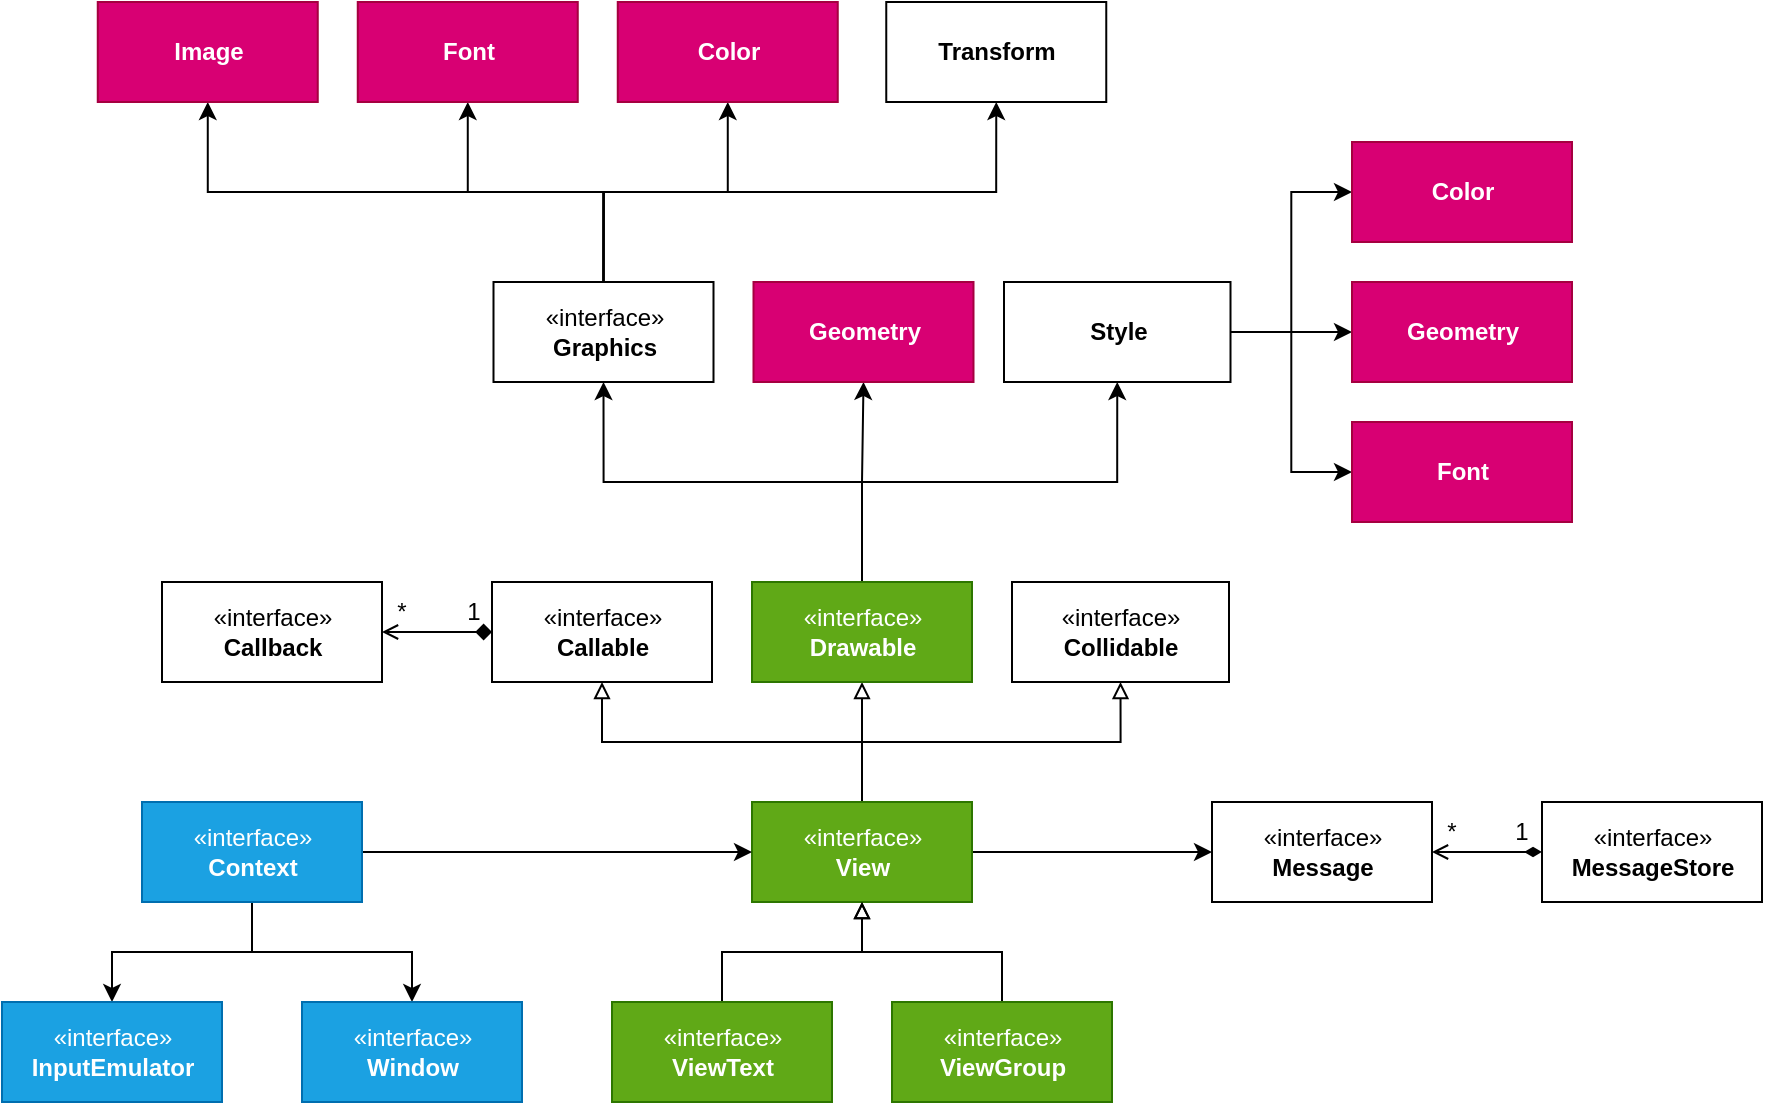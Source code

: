 <mxfile version="20.5.3" type="embed"><diagram id="23iRSUPoRavnBvh4doch" name="Page-1"><mxGraphModel dx="2307" dy="1335" grid="0" gridSize="10" guides="1" tooltips="1" connect="1" arrows="1" fold="1" page="1" pageScale="1" pageWidth="827" pageHeight="1169" math="0" shadow="0"><root><mxCell id="0"/><mxCell id="1" parent="0"/><mxCell id="12" style="edgeStyle=orthogonalEdgeStyle;rounded=0;orthogonalLoop=1;jettySize=auto;html=1;exitX=0.5;exitY=0;exitDx=0;exitDy=0;entryX=0.5;entryY=1;entryDx=0;entryDy=0;endArrow=block;endFill=0;" parent="1" source="2" target="9" edge="1"><mxGeometry relative="1" as="geometry"/></mxCell><mxCell id="16" style="edgeStyle=orthogonalEdgeStyle;rounded=0;orthogonalLoop=1;jettySize=auto;html=1;exitX=1;exitY=0.5;exitDx=0;exitDy=0;entryX=0;entryY=0.5;entryDx=0;entryDy=0;endArrow=classic;endFill=1;" parent="1" source="2" target="15" edge="1"><mxGeometry relative="1" as="geometry"/></mxCell><mxCell id="26" style="edgeStyle=orthogonalEdgeStyle;rounded=0;orthogonalLoop=1;jettySize=auto;html=1;exitX=0.5;exitY=0;exitDx=0;exitDy=0;entryX=0.5;entryY=1;entryDx=0;entryDy=0;startArrow=none;startFill=0;endArrow=block;endFill=0;" parent="1" source="2" target="10" edge="1"><mxGeometry relative="1" as="geometry"/></mxCell><mxCell id="27" style="edgeStyle=orthogonalEdgeStyle;rounded=0;orthogonalLoop=1;jettySize=auto;html=1;exitX=0.5;exitY=0;exitDx=0;exitDy=0;entryX=0.5;entryY=1;entryDx=0;entryDy=0;startArrow=none;startFill=0;endArrow=block;endFill=0;" parent="1" source="2" target="11" edge="1"><mxGeometry relative="1" as="geometry"/></mxCell><mxCell id="2" value="«interface»&lt;br&gt;&lt;b&gt;View&lt;br&gt;&lt;/b&gt;" style="html=1;fillColor=#60a917;fontColor=#ffffff;strokeColor=#2D7600;" parent="1" vertex="1"><mxGeometry x="-35" y="710" width="110" height="50" as="geometry"/></mxCell><mxCell id="5" style="edgeStyle=orthogonalEdgeStyle;rounded=0;orthogonalLoop=1;jettySize=auto;html=1;exitX=0.5;exitY=0;exitDx=0;exitDy=0;entryX=0.5;entryY=1;entryDx=0;entryDy=0;endArrow=block;endFill=0;" parent="1" source="3" target="2" edge="1"><mxGeometry relative="1" as="geometry"/></mxCell><mxCell id="3" value="«interface»&lt;br&gt;&lt;b&gt;ViewText&lt;br&gt;&lt;/b&gt;" style="html=1;fillColor=#60a917;fontColor=#ffffff;strokeColor=#2D7600;" parent="1" vertex="1"><mxGeometry x="-105" y="810" width="110" height="50" as="geometry"/></mxCell><mxCell id="8" style="edgeStyle=orthogonalEdgeStyle;rounded=0;orthogonalLoop=1;jettySize=auto;html=1;exitX=0.5;exitY=0;exitDx=0;exitDy=0;entryX=0.5;entryY=1;entryDx=0;entryDy=0;endArrow=block;endFill=0;" parent="1" source="4" target="2" edge="1"><mxGeometry relative="1" as="geometry"/></mxCell><mxCell id="4" value="«interface»&lt;br&gt;&lt;b&gt;ViewGroup&lt;br&gt;&lt;/b&gt;" style="html=1;fillColor=#60a917;fontColor=#ffffff;strokeColor=#2D7600;" parent="1" vertex="1"><mxGeometry x="35" y="810" width="110" height="50" as="geometry"/></mxCell><mxCell id="71" style="edgeStyle=orthogonalEdgeStyle;rounded=0;orthogonalLoop=1;jettySize=auto;html=1;exitX=0;exitY=0.5;exitDx=0;exitDy=0;entryX=1;entryY=0.5;entryDx=0;entryDy=0;startArrow=diamond;startFill=1;endArrow=open;endFill=0;" edge="1" parent="1" source="9" target="61"><mxGeometry relative="1" as="geometry"/></mxCell><mxCell id="9" value="«interface»&lt;br&gt;&lt;b&gt;Callable&lt;br&gt;&lt;/b&gt;" style="html=1;" parent="1" vertex="1"><mxGeometry x="-165" y="600" width="110" height="50" as="geometry"/></mxCell><mxCell id="39" style="edgeStyle=orthogonalEdgeStyle;rounded=0;orthogonalLoop=1;jettySize=auto;html=1;exitX=0.5;exitY=0;exitDx=0;exitDy=0;entryX=0.5;entryY=1;entryDx=0;entryDy=0;startArrow=none;startFill=0;endArrow=classic;endFill=1;" parent="1" source="10" target="38" edge="1"><mxGeometry relative="1" as="geometry"/></mxCell><mxCell id="41" style="edgeStyle=orthogonalEdgeStyle;rounded=0;orthogonalLoop=1;jettySize=auto;html=1;exitX=0.5;exitY=0;exitDx=0;exitDy=0;entryX=0.5;entryY=1;entryDx=0;entryDy=0;startArrow=none;startFill=0;endArrow=classic;endFill=1;" parent="1" source="10" target="40" edge="1"><mxGeometry relative="1" as="geometry"/></mxCell><mxCell id="43" style="edgeStyle=orthogonalEdgeStyle;rounded=0;orthogonalLoop=1;jettySize=auto;html=1;exitX=0.5;exitY=0;exitDx=0;exitDy=0;entryX=0.5;entryY=1;entryDx=0;entryDy=0;startArrow=none;startFill=0;endArrow=classic;endFill=1;" parent="1" source="10" target="42" edge="1"><mxGeometry relative="1" as="geometry"/></mxCell><mxCell id="10" value="«interface»&lt;br&gt;&lt;b&gt;Drawable&lt;br&gt;&lt;/b&gt;" style="html=1;fillColor=#60a917;fontColor=#ffffff;strokeColor=#2D7600;" parent="1" vertex="1"><mxGeometry x="-35" y="600" width="110" height="50" as="geometry"/></mxCell><mxCell id="11" value="«interface»&lt;br&gt;&lt;b&gt;Collidable&lt;br&gt;&lt;/b&gt;" style="html=1;" parent="1" vertex="1"><mxGeometry x="95" y="600" width="108.5" height="50" as="geometry"/></mxCell><mxCell id="15" value="«interface»&lt;br&gt;&lt;b&gt;Message&lt;br&gt;&lt;/b&gt;" style="html=1;" parent="1" vertex="1"><mxGeometry x="195" y="710" width="110" height="50" as="geometry"/></mxCell><mxCell id="18" style="edgeStyle=orthogonalEdgeStyle;rounded=0;orthogonalLoop=1;jettySize=auto;html=1;exitX=0;exitY=0.5;exitDx=0;exitDy=0;entryX=1;entryY=0.5;entryDx=0;entryDy=0;endArrow=open;endFill=0;startArrow=diamondThin;startFill=1;" parent="1" source="17" target="15" edge="1"><mxGeometry relative="1" as="geometry"/></mxCell><mxCell id="17" value="«interface»&lt;br&gt;&lt;b&gt;MessageStore&lt;br&gt;&lt;/b&gt;" style="html=1;" parent="1" vertex="1"><mxGeometry x="360" y="710" width="110" height="50" as="geometry"/></mxCell><mxCell id="21" value="1" style="text;html=1;strokeColor=none;fillColor=none;align=center;verticalAlign=middle;whiteSpace=wrap;rounded=0;" parent="1" vertex="1"><mxGeometry x="320" y="710" width="60" height="30" as="geometry"/></mxCell><mxCell id="23" value="*" style="text;html=1;strokeColor=none;fillColor=none;align=center;verticalAlign=middle;whiteSpace=wrap;rounded=0;" parent="1" vertex="1"><mxGeometry x="285" y="710" width="60" height="30" as="geometry"/></mxCell><mxCell id="35" style="edgeStyle=orthogonalEdgeStyle;rounded=0;orthogonalLoop=1;jettySize=auto;html=1;exitX=0.5;exitY=1;exitDx=0;exitDy=0;entryX=0.5;entryY=0;entryDx=0;entryDy=0;startArrow=none;startFill=0;endArrow=classic;endFill=1;" parent="1" source="28" target="33" edge="1"><mxGeometry relative="1" as="geometry"/></mxCell><mxCell id="36" style="edgeStyle=orthogonalEdgeStyle;rounded=0;orthogonalLoop=1;jettySize=auto;html=1;exitX=0.5;exitY=1;exitDx=0;exitDy=0;entryX=0.5;entryY=0;entryDx=0;entryDy=0;startArrow=none;startFill=0;endArrow=classic;endFill=1;" parent="1" source="28" target="30" edge="1"><mxGeometry relative="1" as="geometry"/></mxCell><mxCell id="37" style="edgeStyle=orthogonalEdgeStyle;rounded=0;orthogonalLoop=1;jettySize=auto;html=1;exitX=1;exitY=0.5;exitDx=0;exitDy=0;entryX=0;entryY=0.5;entryDx=0;entryDy=0;startArrow=none;startFill=0;endArrow=classic;endFill=1;" parent="1" source="28" target="2" edge="1"><mxGeometry relative="1" as="geometry"/></mxCell><mxCell id="28" value="«interface»&lt;br&gt;&lt;b&gt;Context&lt;br&gt;&lt;/b&gt;" style="html=1;fillColor=#1ba1e2;fontColor=#ffffff;strokeColor=#006EAF;" parent="1" vertex="1"><mxGeometry x="-340" y="710" width="110" height="50" as="geometry"/></mxCell><mxCell id="30" value="«interface»&lt;br&gt;&lt;b&gt;Window&lt;br&gt;&lt;/b&gt;" style="html=1;fillColor=#1ba1e2;fontColor=#ffffff;strokeColor=#006EAF;" parent="1" vertex="1"><mxGeometry x="-260" y="810" width="110" height="50" as="geometry"/></mxCell><mxCell id="33" value="«interface»&lt;br&gt;&lt;b&gt;InputEmulator&lt;br&gt;&lt;/b&gt;" style="html=1;fillColor=#1ba1e2;fontColor=#ffffff;strokeColor=#006EAF;" parent="1" vertex="1"><mxGeometry x="-410" y="810" width="110" height="50" as="geometry"/></mxCell><mxCell id="63" style="edgeStyle=orthogonalEdgeStyle;rounded=0;orthogonalLoop=1;jettySize=auto;html=1;exitX=0.5;exitY=0;exitDx=0;exitDy=0;entryX=0.5;entryY=1;entryDx=0;entryDy=0;startArrow=none;startFill=0;endArrow=classic;endFill=1;" parent="1" source="38" target="51" edge="1"><mxGeometry relative="1" as="geometry"/></mxCell><mxCell id="64" style="edgeStyle=orthogonalEdgeStyle;rounded=0;orthogonalLoop=1;jettySize=auto;html=1;exitX=0.5;exitY=0;exitDx=0;exitDy=0;entryX=0.5;entryY=1;entryDx=0;entryDy=0;startArrow=none;startFill=0;endArrow=classic;endFill=1;" parent="1" source="38" target="59" edge="1"><mxGeometry relative="1" as="geometry"/></mxCell><mxCell id="65" style="edgeStyle=orthogonalEdgeStyle;rounded=0;orthogonalLoop=1;jettySize=auto;html=1;exitX=0.5;exitY=0;exitDx=0;exitDy=0;entryX=0.5;entryY=1;entryDx=0;entryDy=0;startArrow=none;startFill=0;endArrow=classic;endFill=1;" parent="1" source="38" target="52" edge="1"><mxGeometry relative="1" as="geometry"/></mxCell><mxCell id="66" style="edgeStyle=orthogonalEdgeStyle;rounded=0;orthogonalLoop=1;jettySize=auto;html=1;exitX=0.5;exitY=0;exitDx=0;exitDy=0;entryX=0.5;entryY=1;entryDx=0;entryDy=0;startArrow=none;startFill=0;endArrow=classic;endFill=1;" parent="1" source="38" target="57" edge="1"><mxGeometry relative="1" as="geometry"/></mxCell><mxCell id="38" value="«interface»&lt;br&gt;&lt;b&gt;Graphics&lt;br&gt;&lt;/b&gt;" style="html=1;" parent="1" vertex="1"><mxGeometry x="-164.25" y="450" width="110" height="50" as="geometry"/></mxCell><mxCell id="40" value="&lt;b&gt;Geometry&lt;br&gt;&lt;/b&gt;" style="html=1;fillColor=#d80073;fontColor=#ffffff;strokeColor=#A50040;" parent="1" vertex="1"><mxGeometry x="-34.25" y="450" width="110" height="50" as="geometry"/></mxCell><mxCell id="45" style="edgeStyle=orthogonalEdgeStyle;rounded=0;orthogonalLoop=1;jettySize=auto;html=1;exitX=1;exitY=0.5;exitDx=0;exitDy=0;entryX=0;entryY=0.5;entryDx=0;entryDy=0;startArrow=none;startFill=0;endArrow=classic;endFill=1;" parent="1" source="42" target="44" edge="1"><mxGeometry relative="1" as="geometry"/></mxCell><mxCell id="47" style="edgeStyle=orthogonalEdgeStyle;rounded=0;orthogonalLoop=1;jettySize=auto;html=1;exitX=1;exitY=0.5;exitDx=0;exitDy=0;entryX=0;entryY=0.5;entryDx=0;entryDy=0;startArrow=none;startFill=0;endArrow=classic;endFill=1;" parent="1" source="42" target="46" edge="1"><mxGeometry relative="1" as="geometry"/></mxCell><mxCell id="49" style="edgeStyle=orthogonalEdgeStyle;rounded=0;orthogonalLoop=1;jettySize=auto;html=1;exitX=1;exitY=0.5;exitDx=0;exitDy=0;entryX=0;entryY=0.5;entryDx=0;entryDy=0;startArrow=none;startFill=0;endArrow=classic;endFill=1;" parent="1" source="42" target="48" edge="1"><mxGeometry relative="1" as="geometry"/></mxCell><mxCell id="42" value="&lt;b&gt;Style&lt;br&gt;&lt;/b&gt;" style="html=1;" parent="1" vertex="1"><mxGeometry x="91" y="450" width="113.25" height="50" as="geometry"/></mxCell><mxCell id="44" value="&lt;b&gt;Geometry&lt;br&gt;&lt;/b&gt;" style="html=1;fillColor=#d80073;fontColor=#ffffff;strokeColor=#A50040;" parent="1" vertex="1"><mxGeometry x="265" y="450" width="110" height="50" as="geometry"/></mxCell><mxCell id="46" value="&lt;b&gt;Color&lt;br&gt;&lt;/b&gt;" style="html=1;fillColor=#d80073;fontColor=#ffffff;strokeColor=#A50040;" parent="1" vertex="1"><mxGeometry x="265" y="380" width="110" height="50" as="geometry"/></mxCell><mxCell id="48" value="&lt;b&gt;Font&lt;br&gt;&lt;/b&gt;" style="html=1;fillColor=#d80073;fontColor=#ffffff;strokeColor=#A50040;" parent="1" vertex="1"><mxGeometry x="265" y="520" width="110" height="50" as="geometry"/></mxCell><mxCell id="51" value="&lt;b&gt;Color&lt;br&gt;&lt;/b&gt;" style="html=1;fillColor=#d80073;fontColor=#ffffff;strokeColor=#A50040;" parent="1" vertex="1"><mxGeometry x="-102.12" y="310" width="110" height="50" as="geometry"/></mxCell><mxCell id="52" value="&lt;b&gt;Font&lt;br&gt;&lt;/b&gt;" style="html=1;fillColor=#d80073;fontColor=#ffffff;strokeColor=#A50040;" parent="1" vertex="1"><mxGeometry x="-232.12" y="310" width="110" height="50" as="geometry"/></mxCell><mxCell id="57" value="&lt;b&gt;Image&lt;br&gt;&lt;/b&gt;" style="html=1;fillColor=#d80073;fontColor=#ffffff;strokeColor=#A50040;" parent="1" vertex="1"><mxGeometry x="-362.12" y="310" width="110" height="50" as="geometry"/></mxCell><mxCell id="59" value="&lt;b&gt;Transform&lt;br&gt;&lt;/b&gt;" style="html=1;" parent="1" vertex="1"><mxGeometry x="32.13" y="310" width="110" height="50" as="geometry"/></mxCell><mxCell id="61" value="«interface»&lt;br&gt;&lt;b&gt;Callback&lt;br&gt;&lt;/b&gt;" style="html=1;" parent="1" vertex="1"><mxGeometry x="-330" y="600" width="110" height="50" as="geometry"/></mxCell><mxCell id="67" value="1" style="text;html=1;strokeColor=none;fillColor=none;align=center;verticalAlign=middle;whiteSpace=wrap;rounded=0;" vertex="1" parent="1"><mxGeometry x="-204.25" y="600" width="60" height="30" as="geometry"/></mxCell><mxCell id="69" value="*" style="text;html=1;strokeColor=none;fillColor=none;align=center;verticalAlign=middle;whiteSpace=wrap;rounded=0;" vertex="1" parent="1"><mxGeometry x="-240" y="600" width="60" height="30" as="geometry"/></mxCell></root></mxGraphModel></diagram></mxfile>